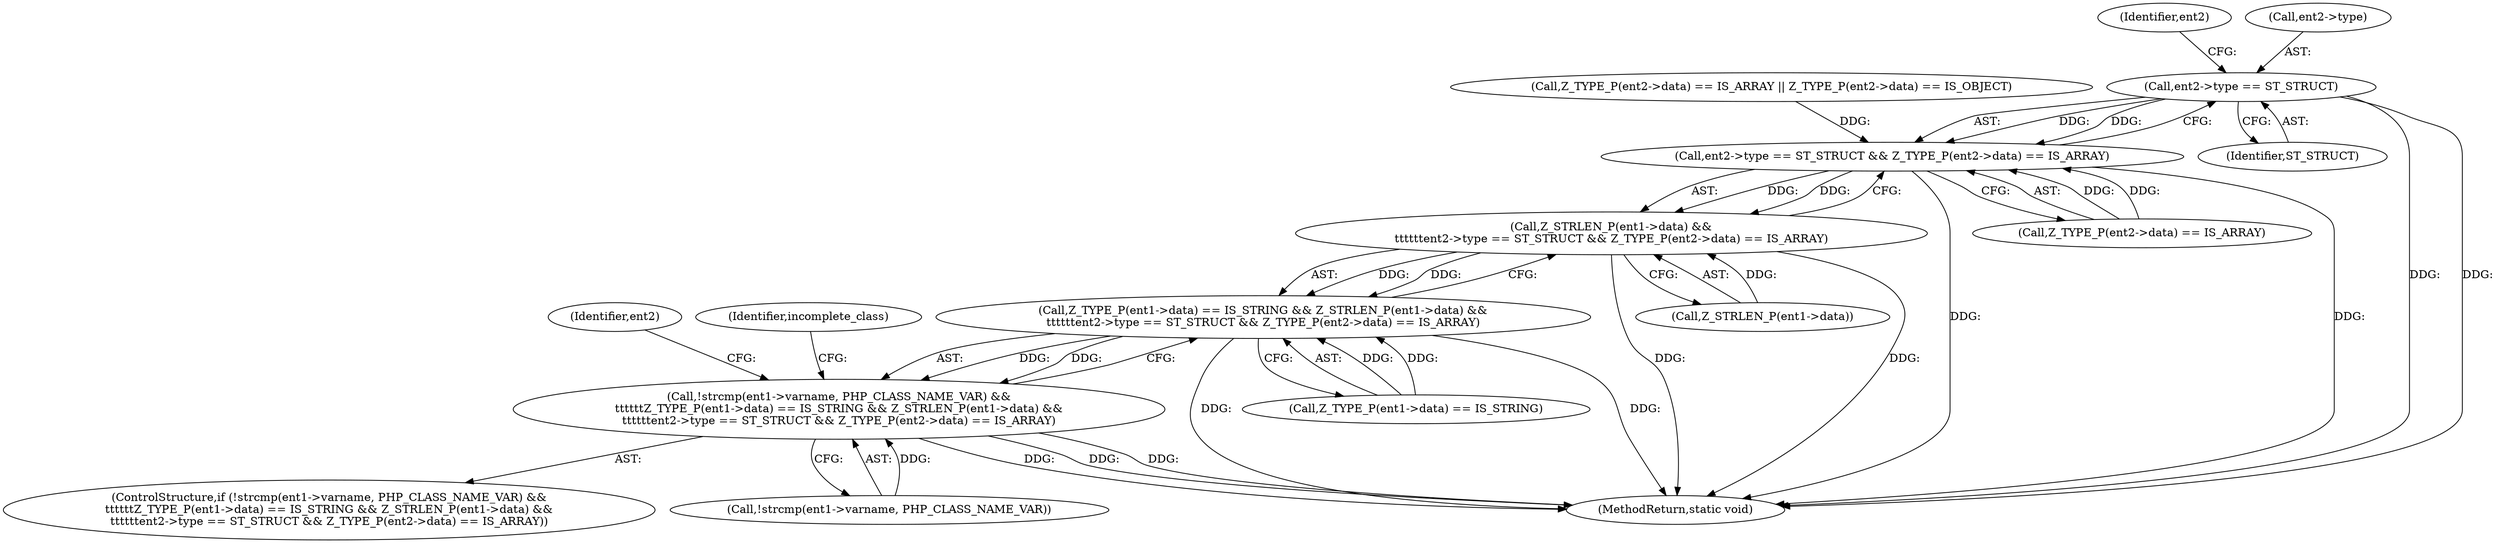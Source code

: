 digraph "0_php-src_a14fdb9746262549bbbb96abb87338bacd147e1b?w=1_0@pointer" {
"1000370" [label="(Call,ent2->type == ST_STRUCT)"];
"1000369" [label="(Call,ent2->type == ST_STRUCT && Z_TYPE_P(ent2->data) == IS_ARRAY)"];
"1000364" [label="(Call,Z_STRLEN_P(ent1->data) &&\n\t\t\t\t\t\tent2->type == ST_STRUCT && Z_TYPE_P(ent2->data) == IS_ARRAY)"];
"1000357" [label="(Call,Z_TYPE_P(ent1->data) == IS_STRING && Z_STRLEN_P(ent1->data) &&\n\t\t\t\t\t\tent2->type == ST_STRUCT && Z_TYPE_P(ent2->data) == IS_ARRAY)"];
"1000350" [label="(Call,!strcmp(ent1->varname, PHP_CLASS_NAME_VAR) &&\n\t\t\t\t\t\tZ_TYPE_P(ent1->data) == IS_STRING && Z_STRLEN_P(ent1->data) &&\n\t\t\t\t\t\tent2->type == ST_STRUCT && Z_TYPE_P(ent2->data) == IS_ARRAY)"];
"1000364" [label="(Call,Z_STRLEN_P(ent1->data) &&\n\t\t\t\t\t\tent2->type == ST_STRUCT && Z_TYPE_P(ent2->data) == IS_ARRAY)"];
"1000375" [label="(Call,Z_TYPE_P(ent2->data) == IS_ARRAY)"];
"1000365" [label="(Call,Z_STRLEN_P(ent1->data))"];
"1000358" [label="(Call,Z_TYPE_P(ent1->data) == IS_STRING)"];
"1000370" [label="(Call,ent2->type == ST_STRUCT)"];
"1000357" [label="(Call,Z_TYPE_P(ent1->data) == IS_STRING && Z_STRLEN_P(ent1->data) &&\n\t\t\t\t\t\tent2->type == ST_STRUCT && Z_TYPE_P(ent2->data) == IS_ARRAY)"];
"1000374" [label="(Identifier,ST_STRUCT)"];
"1000349" [label="(ControlStructure,if (!strcmp(ent1->varname, PHP_CLASS_NAME_VAR) &&\n\t\t\t\t\t\tZ_TYPE_P(ent1->data) == IS_STRING && Z_STRLEN_P(ent1->data) &&\n\t\t\t\t\t\tent2->type == ST_STRUCT && Z_TYPE_P(ent2->data) == IS_ARRAY))"];
"1000462" [label="(Identifier,ent2)"];
"1000369" [label="(Call,ent2->type == ST_STRUCT && Z_TYPE_P(ent2->data) == IS_ARRAY)"];
"1000580" [label="(MethodReturn,static void)"];
"1000378" [label="(Identifier,ent2)"];
"1000384" [label="(Identifier,incomplete_class)"];
"1000351" [label="(Call,!strcmp(ent1->varname, PHP_CLASS_NAME_VAR))"];
"1000324" [label="(Call,Z_TYPE_P(ent2->data) == IS_ARRAY || Z_TYPE_P(ent2->data) == IS_OBJECT)"];
"1000350" [label="(Call,!strcmp(ent1->varname, PHP_CLASS_NAME_VAR) &&\n\t\t\t\t\t\tZ_TYPE_P(ent1->data) == IS_STRING && Z_STRLEN_P(ent1->data) &&\n\t\t\t\t\t\tent2->type == ST_STRUCT && Z_TYPE_P(ent2->data) == IS_ARRAY)"];
"1000371" [label="(Call,ent2->type)"];
"1000370" -> "1000369"  [label="AST: "];
"1000370" -> "1000374"  [label="CFG: "];
"1000371" -> "1000370"  [label="AST: "];
"1000374" -> "1000370"  [label="AST: "];
"1000378" -> "1000370"  [label="CFG: "];
"1000369" -> "1000370"  [label="CFG: "];
"1000370" -> "1000580"  [label="DDG: "];
"1000370" -> "1000580"  [label="DDG: "];
"1000370" -> "1000369"  [label="DDG: "];
"1000370" -> "1000369"  [label="DDG: "];
"1000369" -> "1000364"  [label="AST: "];
"1000369" -> "1000375"  [label="CFG: "];
"1000375" -> "1000369"  [label="AST: "];
"1000364" -> "1000369"  [label="CFG: "];
"1000369" -> "1000580"  [label="DDG: "];
"1000369" -> "1000580"  [label="DDG: "];
"1000369" -> "1000364"  [label="DDG: "];
"1000369" -> "1000364"  [label="DDG: "];
"1000375" -> "1000369"  [label="DDG: "];
"1000375" -> "1000369"  [label="DDG: "];
"1000324" -> "1000369"  [label="DDG: "];
"1000364" -> "1000357"  [label="AST: "];
"1000364" -> "1000365"  [label="CFG: "];
"1000365" -> "1000364"  [label="AST: "];
"1000357" -> "1000364"  [label="CFG: "];
"1000364" -> "1000580"  [label="DDG: "];
"1000364" -> "1000580"  [label="DDG: "];
"1000364" -> "1000357"  [label="DDG: "];
"1000364" -> "1000357"  [label="DDG: "];
"1000365" -> "1000364"  [label="DDG: "];
"1000357" -> "1000350"  [label="AST: "];
"1000357" -> "1000358"  [label="CFG: "];
"1000358" -> "1000357"  [label="AST: "];
"1000350" -> "1000357"  [label="CFG: "];
"1000357" -> "1000580"  [label="DDG: "];
"1000357" -> "1000580"  [label="DDG: "];
"1000357" -> "1000350"  [label="DDG: "];
"1000357" -> "1000350"  [label="DDG: "];
"1000358" -> "1000357"  [label="DDG: "];
"1000358" -> "1000357"  [label="DDG: "];
"1000350" -> "1000349"  [label="AST: "];
"1000350" -> "1000351"  [label="CFG: "];
"1000351" -> "1000350"  [label="AST: "];
"1000384" -> "1000350"  [label="CFG: "];
"1000462" -> "1000350"  [label="CFG: "];
"1000350" -> "1000580"  [label="DDG: "];
"1000350" -> "1000580"  [label="DDG: "];
"1000350" -> "1000580"  [label="DDG: "];
"1000351" -> "1000350"  [label="DDG: "];
}
